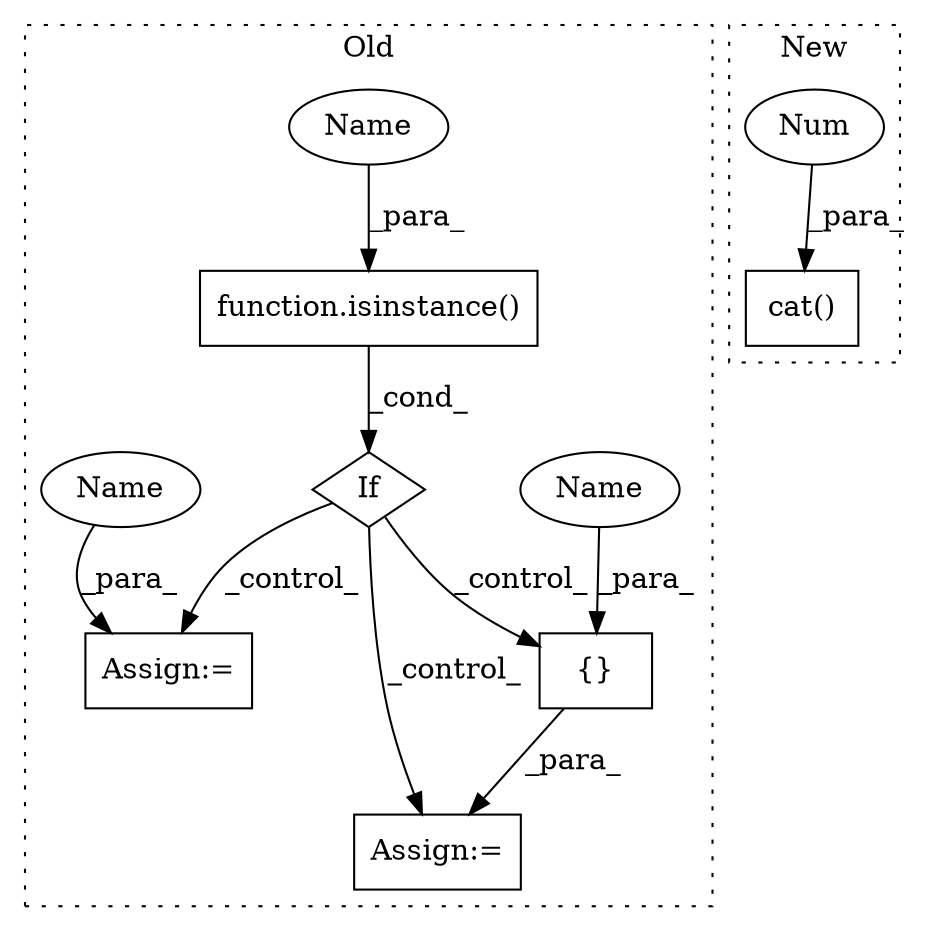 digraph G {
subgraph cluster0 {
1 [label="function.isinstance()" a="75" s="1649,1674" l="11,1" shape="box"];
3 [label="Assign:=" a="68" s="1753" l="3" shape="box"];
4 [label="Assign:=" a="68" s="1702" l="3" shape="box"];
6 [label="If" a="96" s="1646" l="3" shape="diamond"];
7 [label="{}" a="59" s="1705,1712" l="1,0" shape="box"];
8 [label="Name" a="87" s="1706" l="6" shape="ellipse"];
9 [label="Name" a="87" s="1756" l="6" shape="ellipse"];
10 [label="Name" a="87" s="1660" l="6" shape="ellipse"];
label = "Old";
style="dotted";
}
subgraph cluster1 {
2 [label="cat()" a="75" s="933,952" l="10,1" shape="box"];
5 [label="Num" a="76" s="951" l="1" shape="ellipse"];
label = "New";
style="dotted";
}
1 -> 6 [label="_cond_"];
5 -> 2 [label="_para_"];
6 -> 3 [label="_control_"];
6 -> 7 [label="_control_"];
6 -> 4 [label="_control_"];
7 -> 4 [label="_para_"];
8 -> 7 [label="_para_"];
9 -> 3 [label="_para_"];
10 -> 1 [label="_para_"];
}
